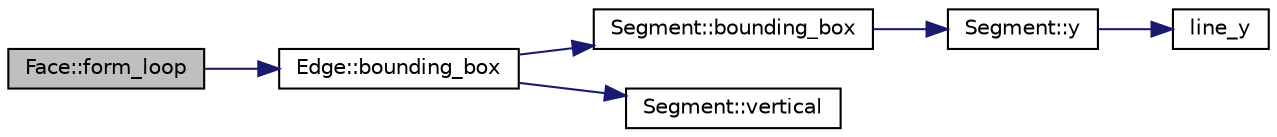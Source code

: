 digraph "Face::form_loop"
{
 // LATEX_PDF_SIZE
  edge [fontname="Helvetica",fontsize="10",labelfontname="Helvetica",labelfontsize="10"];
  node [fontname="Helvetica",fontsize="10",shape=record];
  rankdir="LR";
  Node1 [label="Face::form_loop",height=0.2,width=0.4,color="black", fillcolor="grey75", style="filled", fontcolor="black",tooltip=" "];
  Node1 -> Node2 [color="midnightblue",fontsize="10",style="solid",fontname="Helvetica"];
  Node2 [label="Edge::bounding_box",height=0.2,width=0.4,color="black", fillcolor="white", style="filled",URL="$d7/d77/class_edge.html#a99814ade61cfffcbaa7a3401eff8cbaa",tooltip=" "];
  Node2 -> Node3 [color="midnightblue",fontsize="10",style="solid",fontname="Helvetica"];
  Node3 [label="Segment::bounding_box",height=0.2,width=0.4,color="black", fillcolor="white", style="filled",URL="$dd/dd2/class_segment.html#af64622f6a68887fe7a61d93b0f265e08",tooltip=" "];
  Node3 -> Node4 [color="midnightblue",fontsize="10",style="solid",fontname="Helvetica"];
  Node4 [label="Segment::y",height=0.2,width=0.4,color="black", fillcolor="white", style="filled",URL="$dd/dd2/class_segment.html#a1bf3d6f2d733f66b849250bc68f0dbc3",tooltip=" "];
  Node4 -> Node5 [color="midnightblue",fontsize="10",style="solid",fontname="Helvetica"];
  Node5 [label="line_y",height=0.2,width=0.4,color="black", fillcolor="white", style="filled",URL="$d0/d11/arrange_8_c.html#a6f496b0506cabd24271f356eb9a2921e",tooltip=" "];
  Node2 -> Node6 [color="midnightblue",fontsize="10",style="solid",fontname="Helvetica"];
  Node6 [label="Segment::vertical",height=0.2,width=0.4,color="black", fillcolor="white", style="filled",URL="$dd/dd2/class_segment.html#a0a797f22653998e4365948276c12db6c",tooltip=" "];
}
